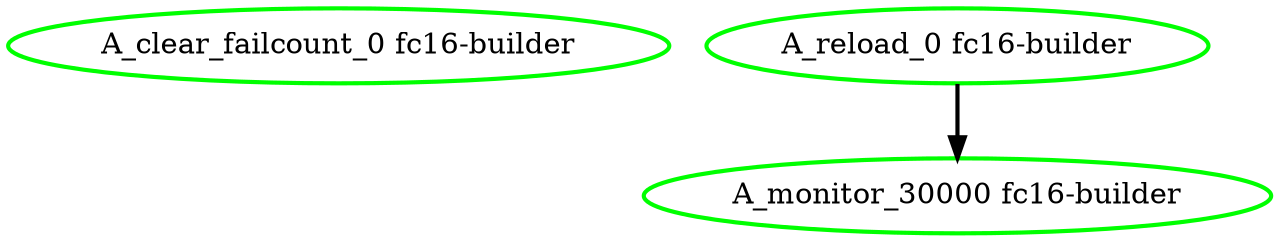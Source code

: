  digraph "g" {
"A_clear_failcount_0 fc16-builder" [ style=bold color="green" fontcolor="black"]
"A_monitor_30000 fc16-builder" [ style=bold color="green" fontcolor="black"]
"A_reload_0 fc16-builder" -> "A_monitor_30000 fc16-builder" [ style = bold]
"A_reload_0 fc16-builder" [ style=bold color="green" fontcolor="black"]
}
